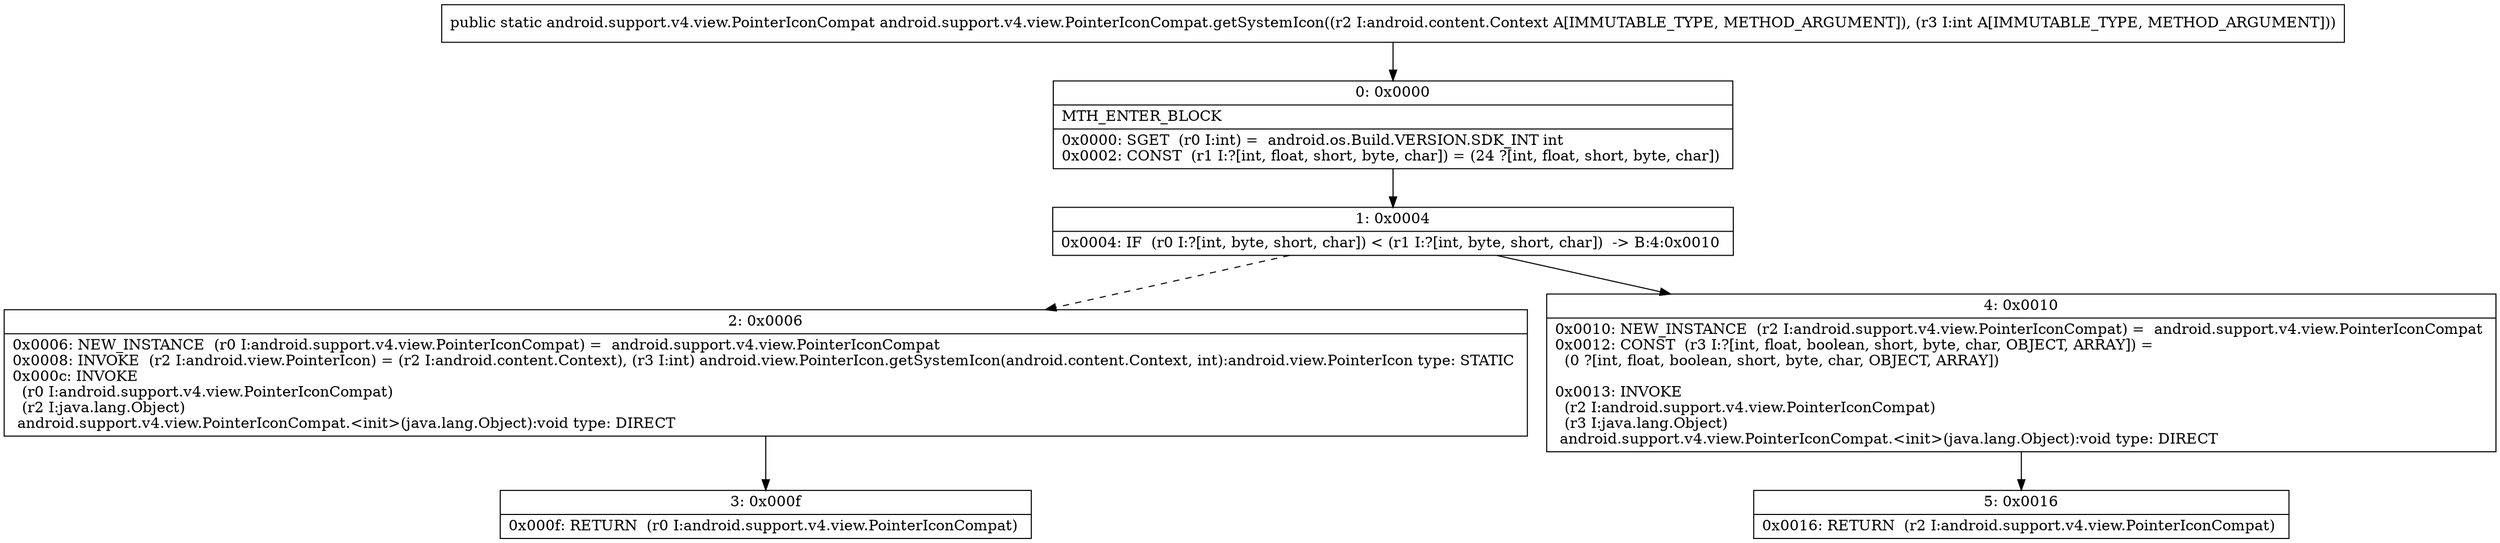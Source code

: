 digraph "CFG forandroid.support.v4.view.PointerIconCompat.getSystemIcon(Landroid\/content\/Context;I)Landroid\/support\/v4\/view\/PointerIconCompat;" {
Node_0 [shape=record,label="{0\:\ 0x0000|MTH_ENTER_BLOCK\l|0x0000: SGET  (r0 I:int) =  android.os.Build.VERSION.SDK_INT int \l0x0002: CONST  (r1 I:?[int, float, short, byte, char]) = (24 ?[int, float, short, byte, char]) \l}"];
Node_1 [shape=record,label="{1\:\ 0x0004|0x0004: IF  (r0 I:?[int, byte, short, char]) \< (r1 I:?[int, byte, short, char])  \-\> B:4:0x0010 \l}"];
Node_2 [shape=record,label="{2\:\ 0x0006|0x0006: NEW_INSTANCE  (r0 I:android.support.v4.view.PointerIconCompat) =  android.support.v4.view.PointerIconCompat \l0x0008: INVOKE  (r2 I:android.view.PointerIcon) = (r2 I:android.content.Context), (r3 I:int) android.view.PointerIcon.getSystemIcon(android.content.Context, int):android.view.PointerIcon type: STATIC \l0x000c: INVOKE  \l  (r0 I:android.support.v4.view.PointerIconCompat)\l  (r2 I:java.lang.Object)\l android.support.v4.view.PointerIconCompat.\<init\>(java.lang.Object):void type: DIRECT \l}"];
Node_3 [shape=record,label="{3\:\ 0x000f|0x000f: RETURN  (r0 I:android.support.v4.view.PointerIconCompat) \l}"];
Node_4 [shape=record,label="{4\:\ 0x0010|0x0010: NEW_INSTANCE  (r2 I:android.support.v4.view.PointerIconCompat) =  android.support.v4.view.PointerIconCompat \l0x0012: CONST  (r3 I:?[int, float, boolean, short, byte, char, OBJECT, ARRAY]) = \l  (0 ?[int, float, boolean, short, byte, char, OBJECT, ARRAY])\l \l0x0013: INVOKE  \l  (r2 I:android.support.v4.view.PointerIconCompat)\l  (r3 I:java.lang.Object)\l android.support.v4.view.PointerIconCompat.\<init\>(java.lang.Object):void type: DIRECT \l}"];
Node_5 [shape=record,label="{5\:\ 0x0016|0x0016: RETURN  (r2 I:android.support.v4.view.PointerIconCompat) \l}"];
MethodNode[shape=record,label="{public static android.support.v4.view.PointerIconCompat android.support.v4.view.PointerIconCompat.getSystemIcon((r2 I:android.content.Context A[IMMUTABLE_TYPE, METHOD_ARGUMENT]), (r3 I:int A[IMMUTABLE_TYPE, METHOD_ARGUMENT])) }"];
MethodNode -> Node_0;
Node_0 -> Node_1;
Node_1 -> Node_2[style=dashed];
Node_1 -> Node_4;
Node_2 -> Node_3;
Node_4 -> Node_5;
}

